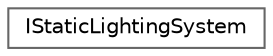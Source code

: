 digraph "Graphical Class Hierarchy"
{
 // INTERACTIVE_SVG=YES
 // LATEX_PDF_SIZE
  bgcolor="transparent";
  edge [fontname=Helvetica,fontsize=10,labelfontname=Helvetica,labelfontsize=10];
  node [fontname=Helvetica,fontsize=10,shape=box,height=0.2,width=0.4];
  rankdir="LR";
  Node0 [id="Node000000",label="IStaticLightingSystem",height=0.2,width=0.4,color="grey40", fillcolor="white", style="filled",URL="$d6/ddd/classIStaticLightingSystem.html",tooltip=" "];
}
